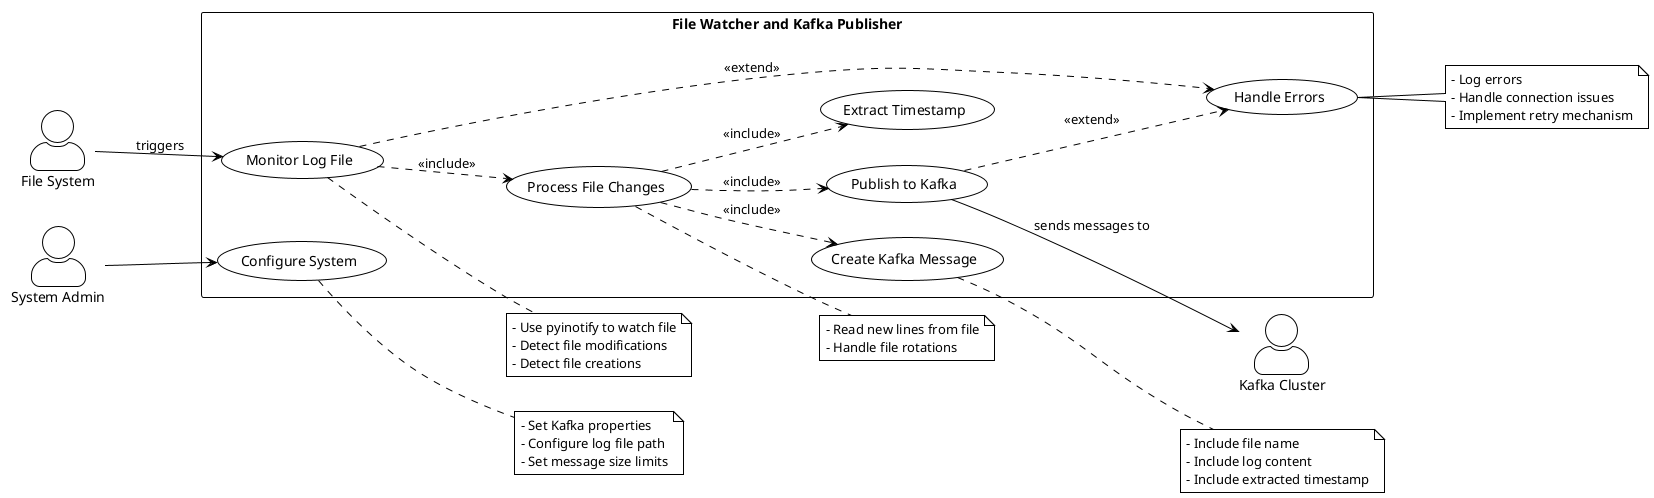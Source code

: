 @startuml
!theme plain
left to right direction
skinparam actorStyle awesome

actor "System Admin" as admin
actor "Kafka Cluster" as kafka
actor "File System" as fs

rectangle "File Watcher and Kafka Publisher" {
  usecase "Configure System" as UC1
  usecase "Monitor Log File" as UC2
  usecase "Process File Changes" as UC3
  usecase "Extract Timestamp" as UC4
  usecase "Create Kafka Message" as UC5
  usecase "Publish to Kafka" as UC6
  usecase "Handle Errors" as UC7
}

admin --> UC1
fs --> UC2 : triggers
UC2 ..> UC3 : <<include>>
UC3 ..> UC4 : <<include>>
UC3 ..> UC5 : <<include>>
UC3 ..> UC6 : <<include>>
UC6 --> kafka : sends messages to
UC2 ..> UC7 : <<extend>>
UC6 ..> UC7 : <<extend>>

note right of UC1
  - Set Kafka properties
  - Configure log file path
  - Set message size limits
end note

note right of UC2
  - Use pyinotify to watch file
  - Detect file modifications
  - Detect file creations
end note

note right of UC3
  - Read new lines from file
  - Handle file rotations
end note

note right of UC5
  - Include file name
  - Include log content
  - Include extracted timestamp
end note

note right of UC7
  - Log errors
  - Handle connection issues
  - Implement retry mechanism
end note

@enduml